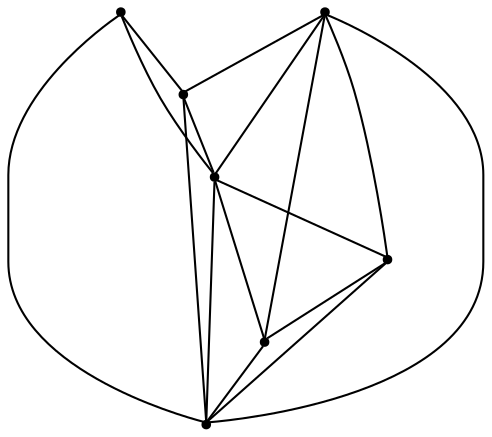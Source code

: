 graph {
  node [shape=point,comment="{\"directed\":false,\"doi\":\"10.4230/LIPIcs.GD.2024.29\",\"figure\":\"13\"}"]

  v0 [pos="1653.6389454241885,656.6849394625937"]
  v1 [pos="1514.3392059183418,415.467063917211"]
  v2 [pos="1235.739854098256,415.467063917211"]
  v3 [pos="1514.3392059183418,897.9029421690808"]
  v4 [pos="1096.4401145924096,656.6849394625937"]
  v5 [pos="1335.9093500134625,679.2723121184324"]
  v6 [pos="1235.739854098256,897.9029421690808"]

  v0 -- v1 [id="-1",pos="1653.6389454241885,656.6849394625937 1514.3392059183418,415.467063917211 1514.3392059183418,415.467063917211 1514.3392059183418,415.467063917211"]
  v4 -- v6 [id="-2",pos="1096.4401145924096,656.6849394625937 1235.739854098256,897.9029421690808 1235.739854098256,897.9029421690808 1235.739854098256,897.9029421690808"]
  v6 -- v2 [id="-3",pos="1235.739854098256,897.9029421690808 1235.739854098256,415.467063917211 1235.739854098256,415.467063917211 1235.739854098256,415.467063917211"]
  v2 -- v0 [id="-4",pos="1235.739854098256,415.467063917211 1653.6389454241885,656.6849394625937 1653.6389454241885,656.6849394625937 1653.6389454241885,656.6849394625937"]
  v6 -- v3 [id="-5",pos="1235.739854098256,897.9029421690808 1514.3392059183418,897.9029421690808 1514.3392059183418,897.9029421690808 1514.3392059183418,897.9029421690808"]
  v2 -- v4 [id="-6",pos="1235.739854098256,415.467063917211 1096.4401145924096,656.6849394625937 1096.4401145924096,656.6849394625937 1096.4401145924096,656.6849394625937"]
  v5 -- v6 [id="-7",pos="1335.9093500134625,679.2723121184324 1235.739854098256,897.9029421690808 1235.739854098256,897.9029421690808 1235.739854098256,897.9029421690808"]
  v5 -- v1 [id="-8",pos="1335.9093500134625,679.2723121184324 1514.3392059183418,415.467063917211 1514.3392059183418,415.467063917211 1514.3392059183418,415.467063917211"]
  v5 -- v2 [id="-9",pos="1335.9093500134625,679.2723121184324 1235.739854098256,415.467063917211 1235.739854098256,415.467063917211 1235.739854098256,415.467063917211"]
  v5 -- v4 [id="-10",pos="1335.9093500134625,679.2723121184324 1096.4401145924096,656.6849394625937 1096.4401145924096,656.6849394625937 1096.4401145924096,656.6849394625937"]
  v5 -- v3 [id="-11",pos="1335.9093500134625,679.2723121184324 1514.3392059183418,897.9029421690808 1514.3392059183418,897.9029421690808 1514.3392059183418,897.9029421690808"]
  v3 -- v2 [id="-12",pos="1514.3392059183418,897.9029421690808 1235.739854098256,415.467063917211 1235.739854098256,415.467063917211 1235.739854098256,415.467063917211"]
  v3 -- v4 [id="-13",pos="1514.3392059183418,897.9029421690808 1096.4401145924096,656.6849394625937 1096.4401145924096,656.6849394625937 1096.4401145924096,656.6849394625937"]
  v3 -- v0 [id="-14",pos="1514.3392059183418,897.9029421690808 1653.6389454241885,656.6849394625937 1653.6389454241885,656.6849394625937 1653.6389454241885,656.6849394625937"]
  v1 -- v3 [id="-15",pos="1514.3392059183418,415.467063917211 1514.3392059183418,897.9029421690808 1514.3392059183418,897.9029421690808 1514.3392059183418,897.9029421690808"]
  v1 -- v2 [id="-16",pos="1514.3392059183418,415.467063917211 1235.739854098256,415.467063917211 1235.739854098256,415.467063917211 1235.739854098256,415.467063917211"]
}